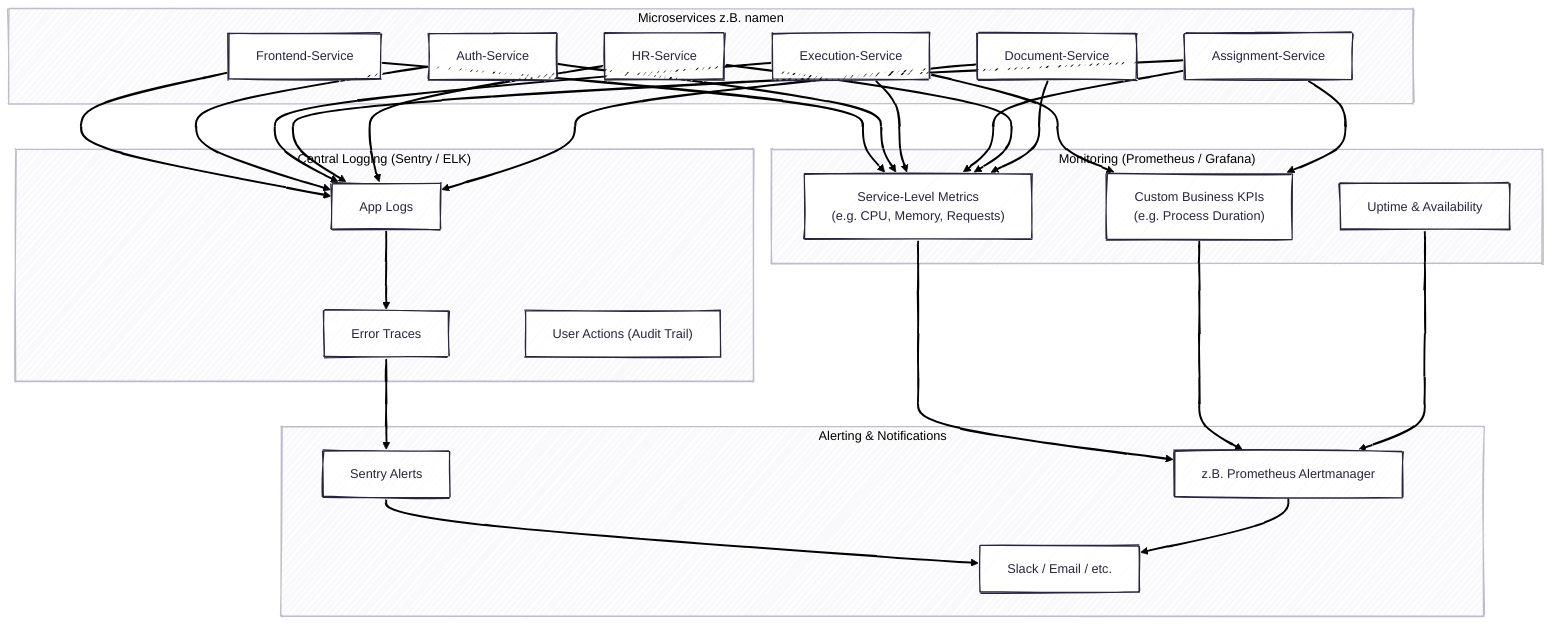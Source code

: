---
config:
  theme: redux
  layout: fixed
  look: handDrawn
---
flowchart TD
 subgraph Microservices["Microservices z.B. namen"]
        MS1["Frontend-Service"]
        MS2["Auth-Service"]
        MS3["Execution-Service"]
        MS4["Assignment-Service"]
        MS5["HR-Service"]
        MS6["Document-Service"]
  end
 subgraph Logging["Central Logging (Sentry / ELK)"]
        LOG1["App Logs"]
        LOG2["Error Traces"]
        LOG3["User Actions (Audit Trail)"]
  end
 subgraph Metrics["Monitoring (Prometheus / Grafana)"]
        MET1["Service-Level Metrics\n(e.g. CPU, Memory, Requests)"]
        MET2["Custom Business KPIs\n(e.g. Process Duration)"]
        MET3["Uptime & Availability"]
  end
 subgraph Alerting["Alerting & Notifications"]
        A1["Sentry Alerts"]
        A2["z.B. Prometheus Alertmanager"]
        A3["Slack / Email / etc."]
  end
    MS1 --> LOG1 & MET1
    MS2 --> LOG1 & MET1
    MS3 --> LOG1 & MET1 & MET2
    MS4 --> LOG1 & MET1 & MET2
    MS5 --> LOG1 & MET1
    MS6 --> LOG1 & MET1
    LOG1 --> LOG2
    LOG2 --> A1
    MET1 --> A2
    MET2 --> A2
    MET3 --> A2
    A1 --> A3
    A2 --> A3
    classDef layer fill:#FFF3E0,stroke:#FB8C00,stroke-width:1px